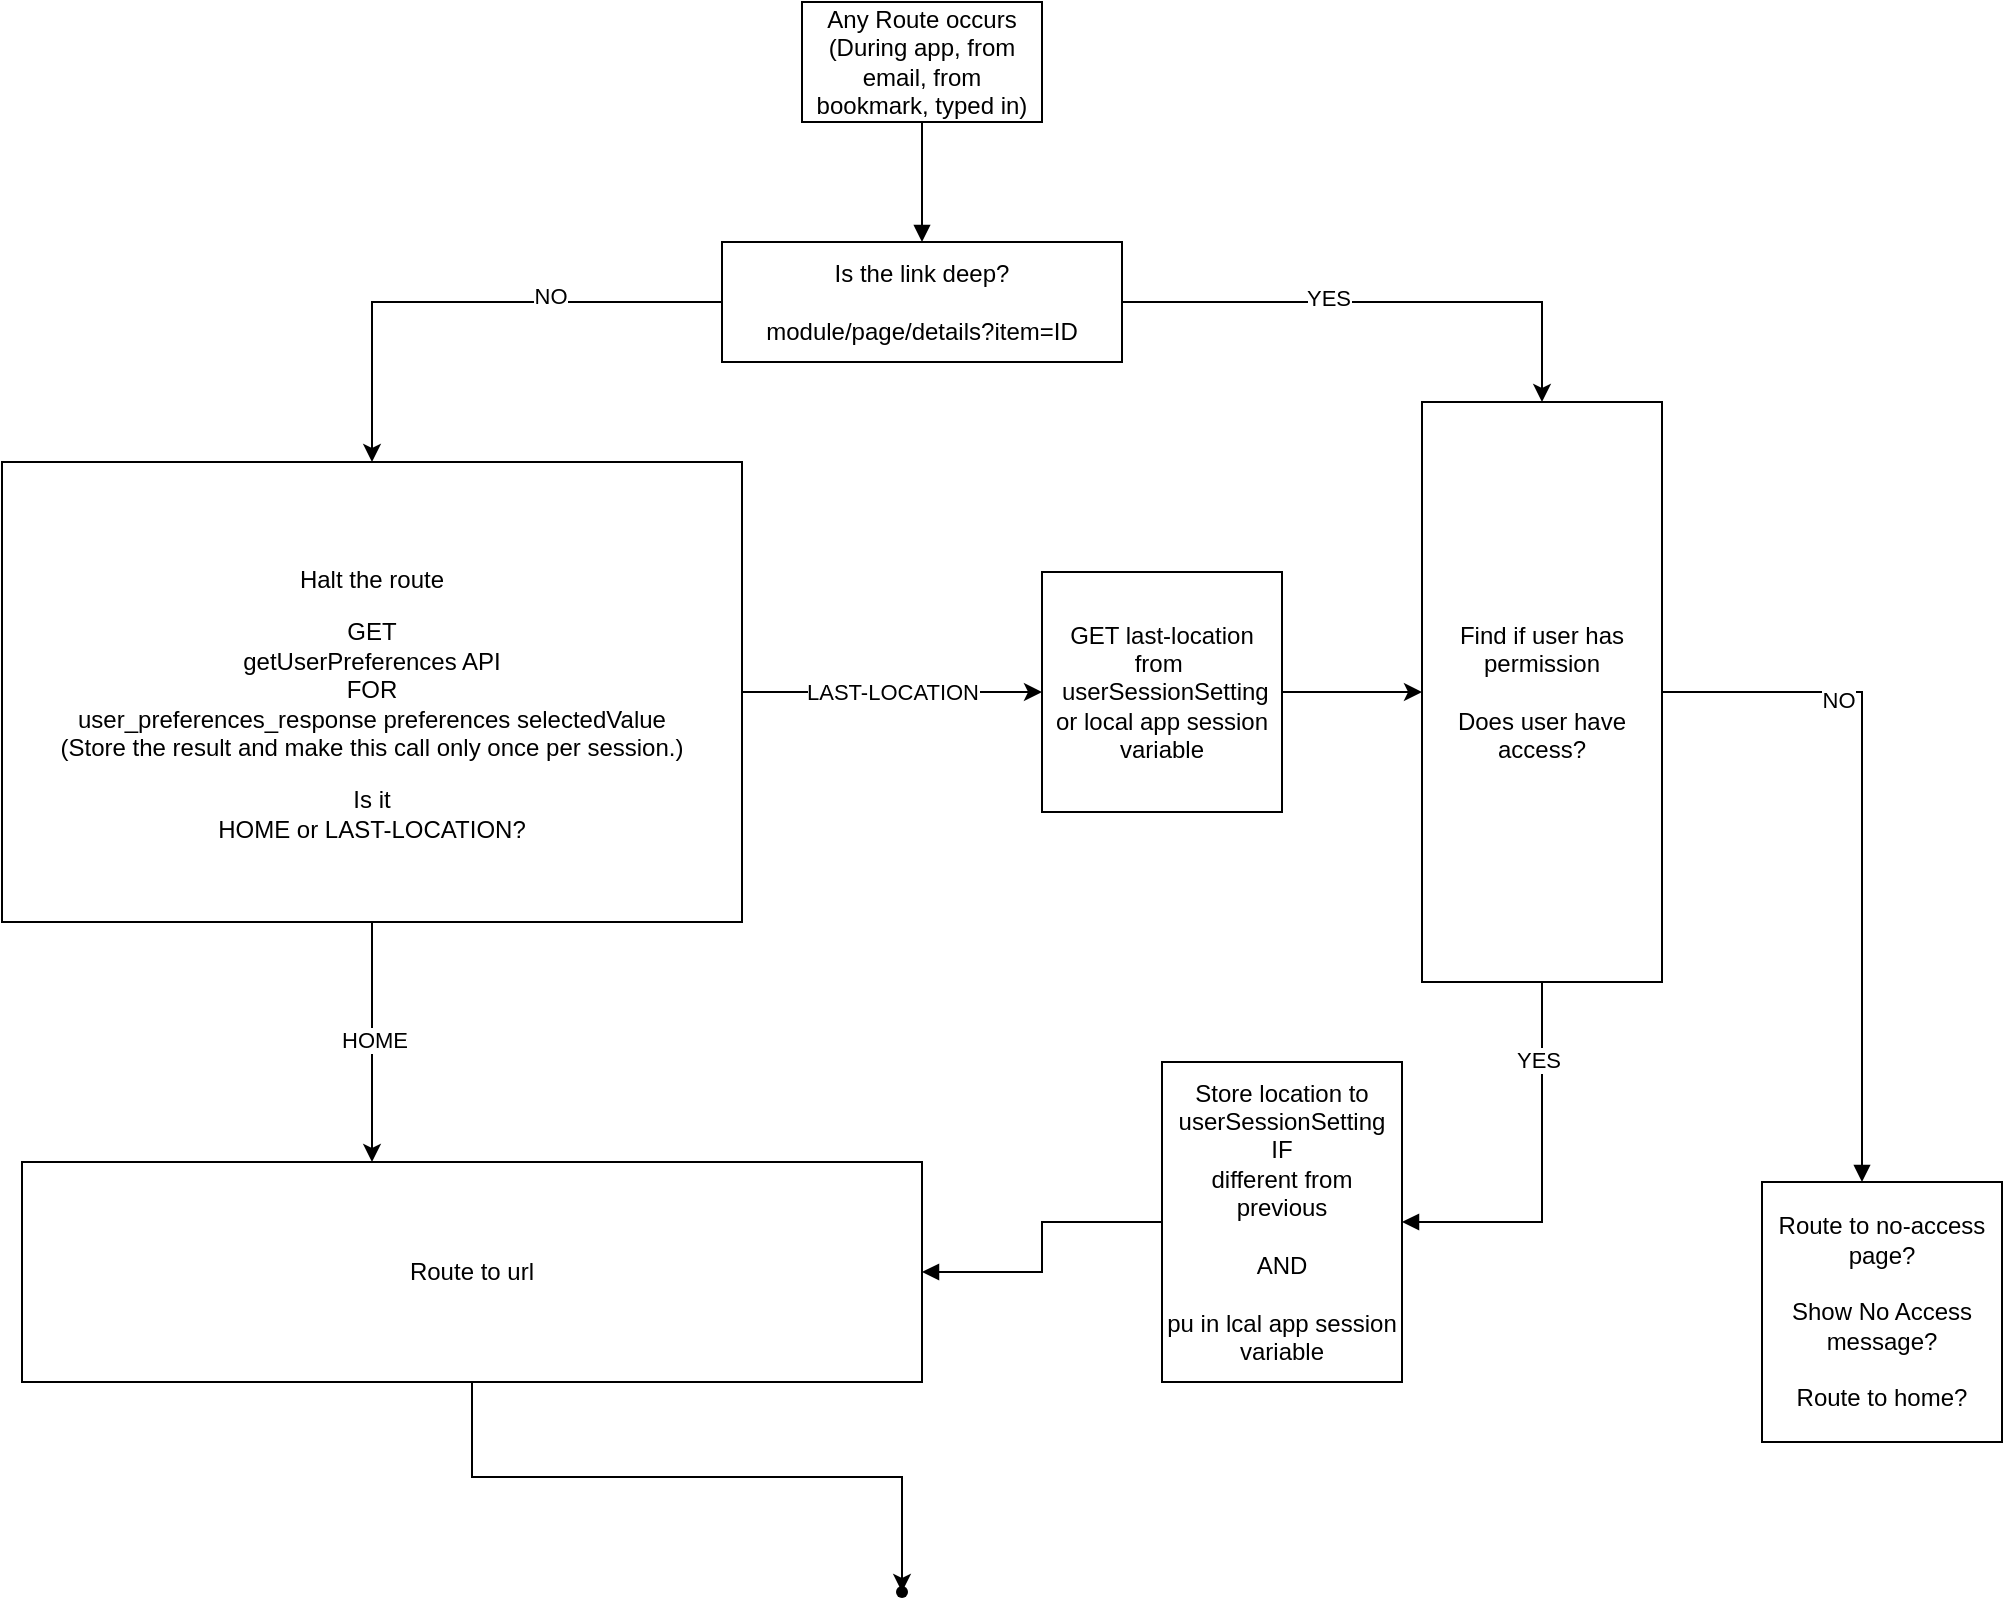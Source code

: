 <mxfile version="27.1.6">
  <diagram name="Page-1" id="lqSk9CkN9o2MifY9C4rV">
    <mxGraphModel dx="2256" dy="1957" grid="1" gridSize="10" guides="1" tooltips="1" connect="1" arrows="1" fold="1" page="1" pageScale="1" pageWidth="850" pageHeight="1100" math="0" shadow="0">
      <root>
        <mxCell id="0" />
        <mxCell id="1" parent="0" />
        <mxCell id="2BgyZm6CQwnafnH_FEMs-7" value="" style="edgeStyle=orthogonalEdgeStyle;rounded=0;orthogonalLoop=1;jettySize=auto;html=1;" parent="1" source="2BgyZm6CQwnafnH_FEMs-2" target="2BgyZm6CQwnafnH_FEMs-6" edge="1">
          <mxGeometry relative="1" as="geometry">
            <Array as="points">
              <mxPoint x="65" y="140" />
            </Array>
          </mxGeometry>
        </mxCell>
        <mxCell id="2BgyZm6CQwnafnH_FEMs-8" value="NO" style="edgeLabel;html=1;align=center;verticalAlign=middle;resizable=0;points=[];" parent="2BgyZm6CQwnafnH_FEMs-7" vertex="1" connectable="0">
          <mxGeometry x="-0.325" y="-3" relative="1" as="geometry">
            <mxPoint as="offset" />
          </mxGeometry>
        </mxCell>
        <mxCell id="2BgyZm6CQwnafnH_FEMs-18" value="" style="edgeStyle=orthogonalEdgeStyle;rounded=0;orthogonalLoop=1;jettySize=auto;html=1;" parent="1" source="2BgyZm6CQwnafnH_FEMs-2" target="2BgyZm6CQwnafnH_FEMs-17" edge="1">
          <mxGeometry relative="1" as="geometry" />
        </mxCell>
        <mxCell id="2BgyZm6CQwnafnH_FEMs-27" value="YES" style="edgeLabel;html=1;align=center;verticalAlign=middle;resizable=0;points=[];" parent="2BgyZm6CQwnafnH_FEMs-18" vertex="1" connectable="0">
          <mxGeometry x="-0.212" y="2" relative="1" as="geometry">
            <mxPoint as="offset" />
          </mxGeometry>
        </mxCell>
        <mxCell id="2BgyZm6CQwnafnH_FEMs-23" value="" style="rounded=0;orthogonalLoop=1;jettySize=auto;html=1;endArrow=none;startFill=1;startArrow=block;" parent="1" source="2BgyZm6CQwnafnH_FEMs-2" target="2BgyZm6CQwnafnH_FEMs-22" edge="1">
          <mxGeometry relative="1" as="geometry" />
        </mxCell>
        <mxCell id="2BgyZm6CQwnafnH_FEMs-2" value="Is the link deep?&lt;br&gt;&lt;br&gt;module/page/details?item=ID" style="rounded=0;whiteSpace=wrap;html=1;" parent="1" vertex="1">
          <mxGeometry x="240" y="110" width="200" height="60" as="geometry" />
        </mxCell>
        <mxCell id="2BgyZm6CQwnafnH_FEMs-33" value="" style="edgeStyle=orthogonalEdgeStyle;rounded=0;orthogonalLoop=1;jettySize=auto;html=1;" parent="1" source="2BgyZm6CQwnafnH_FEMs-3" target="2BgyZm6CQwnafnH_FEMs-32" edge="1">
          <mxGeometry relative="1" as="geometry" />
        </mxCell>
        <mxCell id="2BgyZm6CQwnafnH_FEMs-3" value="Route to url" style="rounded=0;whiteSpace=wrap;html=1;" parent="1" vertex="1">
          <mxGeometry x="-110" y="570" width="450" height="110" as="geometry" />
        </mxCell>
        <mxCell id="2BgyZm6CQwnafnH_FEMs-11" value="" style="edgeStyle=orthogonalEdgeStyle;rounded=0;orthogonalLoop=1;jettySize=auto;html=1;" parent="1" source="2BgyZm6CQwnafnH_FEMs-6" target="2BgyZm6CQwnafnH_FEMs-3" edge="1">
          <mxGeometry relative="1" as="geometry">
            <mxPoint x="-390" y="550" as="sourcePoint" />
            <mxPoint x="-85" y="1010" as="targetPoint" />
            <Array as="points">
              <mxPoint x="30" y="590" />
            </Array>
          </mxGeometry>
        </mxCell>
        <mxCell id="2BgyZm6CQwnafnH_FEMs-12" value="HOME" style="edgeLabel;html=1;align=center;verticalAlign=middle;resizable=0;points=[];" parent="2BgyZm6CQwnafnH_FEMs-11" vertex="1" connectable="0">
          <mxGeometry x="-0.025" y="1" relative="1" as="geometry">
            <mxPoint as="offset" />
          </mxGeometry>
        </mxCell>
        <mxCell id="2BgyZm6CQwnafnH_FEMs-14" value="LAST-LOCATION" style="edgeStyle=orthogonalEdgeStyle;rounded=0;orthogonalLoop=1;jettySize=auto;html=1;" parent="1" source="2BgyZm6CQwnafnH_FEMs-6" target="upcPBjS719vkUTVISP_g-1" edge="1">
          <mxGeometry relative="1" as="geometry">
            <mxPoint x="360" y="280" as="targetPoint" />
            <mxPoint as="offset" />
          </mxGeometry>
        </mxCell>
        <mxCell id="2BgyZm6CQwnafnH_FEMs-6" value="&lt;span data-teams=&quot;true&quot;&gt;&lt;span class=&quot;fui-ChatMyMessage__body rcngbzt ___hg5lvm0 f10pi13n ftqa4ok f2hkw1w f8hki3x f1d2448m f1bjia2o ffh67wi f1j6vpng f1pniga2 f987i1v f1ffjurs f15bsgw9 f14e48fq f18yb2kv fd6o370 ffwy5si f3znvyf f57olzd f4stah7 f480a47 fs1por5 fk6fouc figsok6 fkhj508 f19n0e5 f9ijwd5 f1q0nqlt f1o0qvyv f9ggezi f1xp5gbu f150uoa4 ffyari3 fo7qwa0 fypbzun fxowb0n f11ghf3q f13aoclr flypziy f115fz1p fquw1qa fftr39l f13lathq f15hsm81 f2ss68y ffb60jq f8nuap2 f13nk4fk f7jacry fq08z5q fd9af6s fr74w9q fcl9uv6 f13sm7pj f1u6qqly f16wpxbl faim3u9 f6cs3qo fa2w2z3 fd39nx6 f10gn8j9 frcqmxy f1w9ws4k f1ddxkqj fd10euv fvuz61 f1nbc6gw fqohoe1&quot; id=&quot;message-body-1750959435174&quot;&gt;&lt;span class=&quot;fui-Primitive ___16zla5h f1oy3dpc fqtknz5 fyvcxda&quot; aria-label=&quot;get_user_preferences_response.section[0].subsection.preferences[0].selectedValue&quot; id=&quot;content-1750959435174&quot; dir=&quot;auto&quot;&gt;&lt;p&gt;Halt the route&lt;/p&gt;&lt;p&gt;GET&lt;br&gt;getUserPreferences API&lt;br&gt;FOR&lt;br&gt;user_preferences_response preferences selectedValue&lt;br&gt;(Store the result and make this call only once per session.)&lt;/p&gt;&lt;/span&gt;&lt;/span&gt;&lt;i style=&quot;height: 1px; width: 1px; opacity: 0.001;&quot;&gt;&lt;/i&gt;&lt;/span&gt;&lt;div&gt;&lt;div&gt;Is it&lt;/div&gt;&lt;div&gt;HOME or LAST-LOCATION?&lt;br&gt;&lt;/div&gt;&lt;/div&gt;" style="rounded=0;whiteSpace=wrap;html=1;" parent="1" vertex="1">
          <mxGeometry x="-120" y="220" width="370" height="230" as="geometry" />
        </mxCell>
        <mxCell id="2BgyZm6CQwnafnH_FEMs-25" value="" style="edgeStyle=orthogonalEdgeStyle;rounded=0;orthogonalLoop=1;jettySize=auto;html=1;endArrow=none;startFill=1;startArrow=block;" parent="1" source="2BgyZm6CQwnafnH_FEMs-24" target="2BgyZm6CQwnafnH_FEMs-17" edge="1">
          <mxGeometry relative="1" as="geometry">
            <mxPoint x="340" y="890" as="sourcePoint" />
            <mxPoint x="270" y="1180" as="targetPoint" />
            <Array as="points">
              <mxPoint x="810" y="490" />
              <mxPoint x="810" y="400" />
            </Array>
          </mxGeometry>
        </mxCell>
        <mxCell id="2BgyZm6CQwnafnH_FEMs-30" value="NO" style="edgeLabel;html=1;align=center;verticalAlign=middle;resizable=0;points=[];" parent="2BgyZm6CQwnafnH_FEMs-25" vertex="1" connectable="0">
          <mxGeometry x="0.492" y="4" relative="1" as="geometry">
            <mxPoint as="offset" />
          </mxGeometry>
        </mxCell>
        <mxCell id="2BgyZm6CQwnafnH_FEMs-17" value="&lt;div&gt;Find if user has permission&lt;/div&gt;&lt;div&gt;&lt;br&gt;&lt;/div&gt;&lt;div&gt;Does user have access?&lt;/div&gt;" style="whiteSpace=wrap;html=1;rounded=0;" parent="1" vertex="1">
          <mxGeometry x="590" y="190" width="120" height="290" as="geometry" />
        </mxCell>
        <mxCell id="2BgyZm6CQwnafnH_FEMs-20" value="" style="endArrow=none;html=1;rounded=0;edgeStyle=orthogonalEdgeStyle;endFill=0;startFill=1;startArrow=block;" parent="1" source="2BgyZm6CQwnafnH_FEMs-35" target="2BgyZm6CQwnafnH_FEMs-17" edge="1">
          <mxGeometry width="50" height="50" relative="1" as="geometry">
            <mxPoint x="670" y="760" as="sourcePoint" />
            <mxPoint x="630" y="420" as="targetPoint" />
            <Array as="points" />
          </mxGeometry>
        </mxCell>
        <mxCell id="2BgyZm6CQwnafnH_FEMs-21" value="YES" style="edgeLabel;html=1;align=center;verticalAlign=middle;resizable=0;points=[];" parent="2BgyZm6CQwnafnH_FEMs-20" vertex="1" connectable="0">
          <mxGeometry x="0.596" y="2" relative="1" as="geometry">
            <mxPoint as="offset" />
          </mxGeometry>
        </mxCell>
        <mxCell id="2BgyZm6CQwnafnH_FEMs-22" value="Any Route occurs&lt;br&gt;(During app, from email, from bookmark, typed in)" style="whiteSpace=wrap;html=1;rounded=0;" parent="1" vertex="1">
          <mxGeometry x="280" y="-10" width="120" height="60" as="geometry" />
        </mxCell>
        <mxCell id="2BgyZm6CQwnafnH_FEMs-24" value="Route to no-access page?&lt;div&gt;&lt;br&gt;Show No Access message?&lt;div&gt;&lt;br&gt;&lt;/div&gt;&lt;div&gt;Route to home?&lt;/div&gt;&lt;/div&gt;" style="whiteSpace=wrap;html=1;rounded=0;" parent="1" vertex="1">
          <mxGeometry x="760" y="580" width="120" height="130" as="geometry" />
        </mxCell>
        <mxCell id="2BgyZm6CQwnafnH_FEMs-32" value="" style="shape=waypoint;sketch=0;size=6;pointerEvents=1;points=[];fillColor=default;resizable=0;rotatable=0;perimeter=centerPerimeter;snapToPoint=1;rounded=0;" parent="1" vertex="1">
          <mxGeometry x="320" y="775" width="20" height="20" as="geometry" />
        </mxCell>
        <mxCell id="2BgyZm6CQwnafnH_FEMs-35" value="Store location to userSessionSetting&lt;br&gt;IF&lt;br&gt;different from previous&lt;div&gt;&lt;br&gt;AND&lt;br&gt;&lt;br&gt;pu in lcal app session variable&lt;/div&gt;" style="whiteSpace=wrap;html=1;rounded=0;" parent="1" vertex="1">
          <mxGeometry x="460" y="520" width="120" height="160" as="geometry" />
        </mxCell>
        <mxCell id="2BgyZm6CQwnafnH_FEMs-37" value="" style="endArrow=none;html=1;rounded=0;startArrow=block;startFill=1;edgeStyle=orthogonalEdgeStyle;" parent="1" source="2BgyZm6CQwnafnH_FEMs-3" target="2BgyZm6CQwnafnH_FEMs-35" edge="1">
          <mxGeometry width="50" height="50" relative="1" as="geometry">
            <mxPoint x="310" y="470" as="sourcePoint" />
            <mxPoint x="360" y="420" as="targetPoint" />
          </mxGeometry>
        </mxCell>
        <mxCell id="upcPBjS719vkUTVISP_g-1" value="GET last-location from&amp;nbsp;&lt;br&gt;&amp;nbsp;userSessionSetting&lt;br&gt;or local app session variable" style="whiteSpace=wrap;html=1;aspect=fixed;" vertex="1" parent="1">
          <mxGeometry x="400" y="275" width="120" height="120" as="geometry" />
        </mxCell>
        <mxCell id="upcPBjS719vkUTVISP_g-2" value="" style="endArrow=classic;html=1;rounded=0;edgeStyle=orthogonalEdgeStyle;" edge="1" parent="1" source="upcPBjS719vkUTVISP_g-1" target="2BgyZm6CQwnafnH_FEMs-17">
          <mxGeometry width="50" height="50" relative="1" as="geometry">
            <mxPoint x="310" y="410" as="sourcePoint" />
            <mxPoint x="360" y="360" as="targetPoint" />
          </mxGeometry>
        </mxCell>
      </root>
    </mxGraphModel>
  </diagram>
</mxfile>
